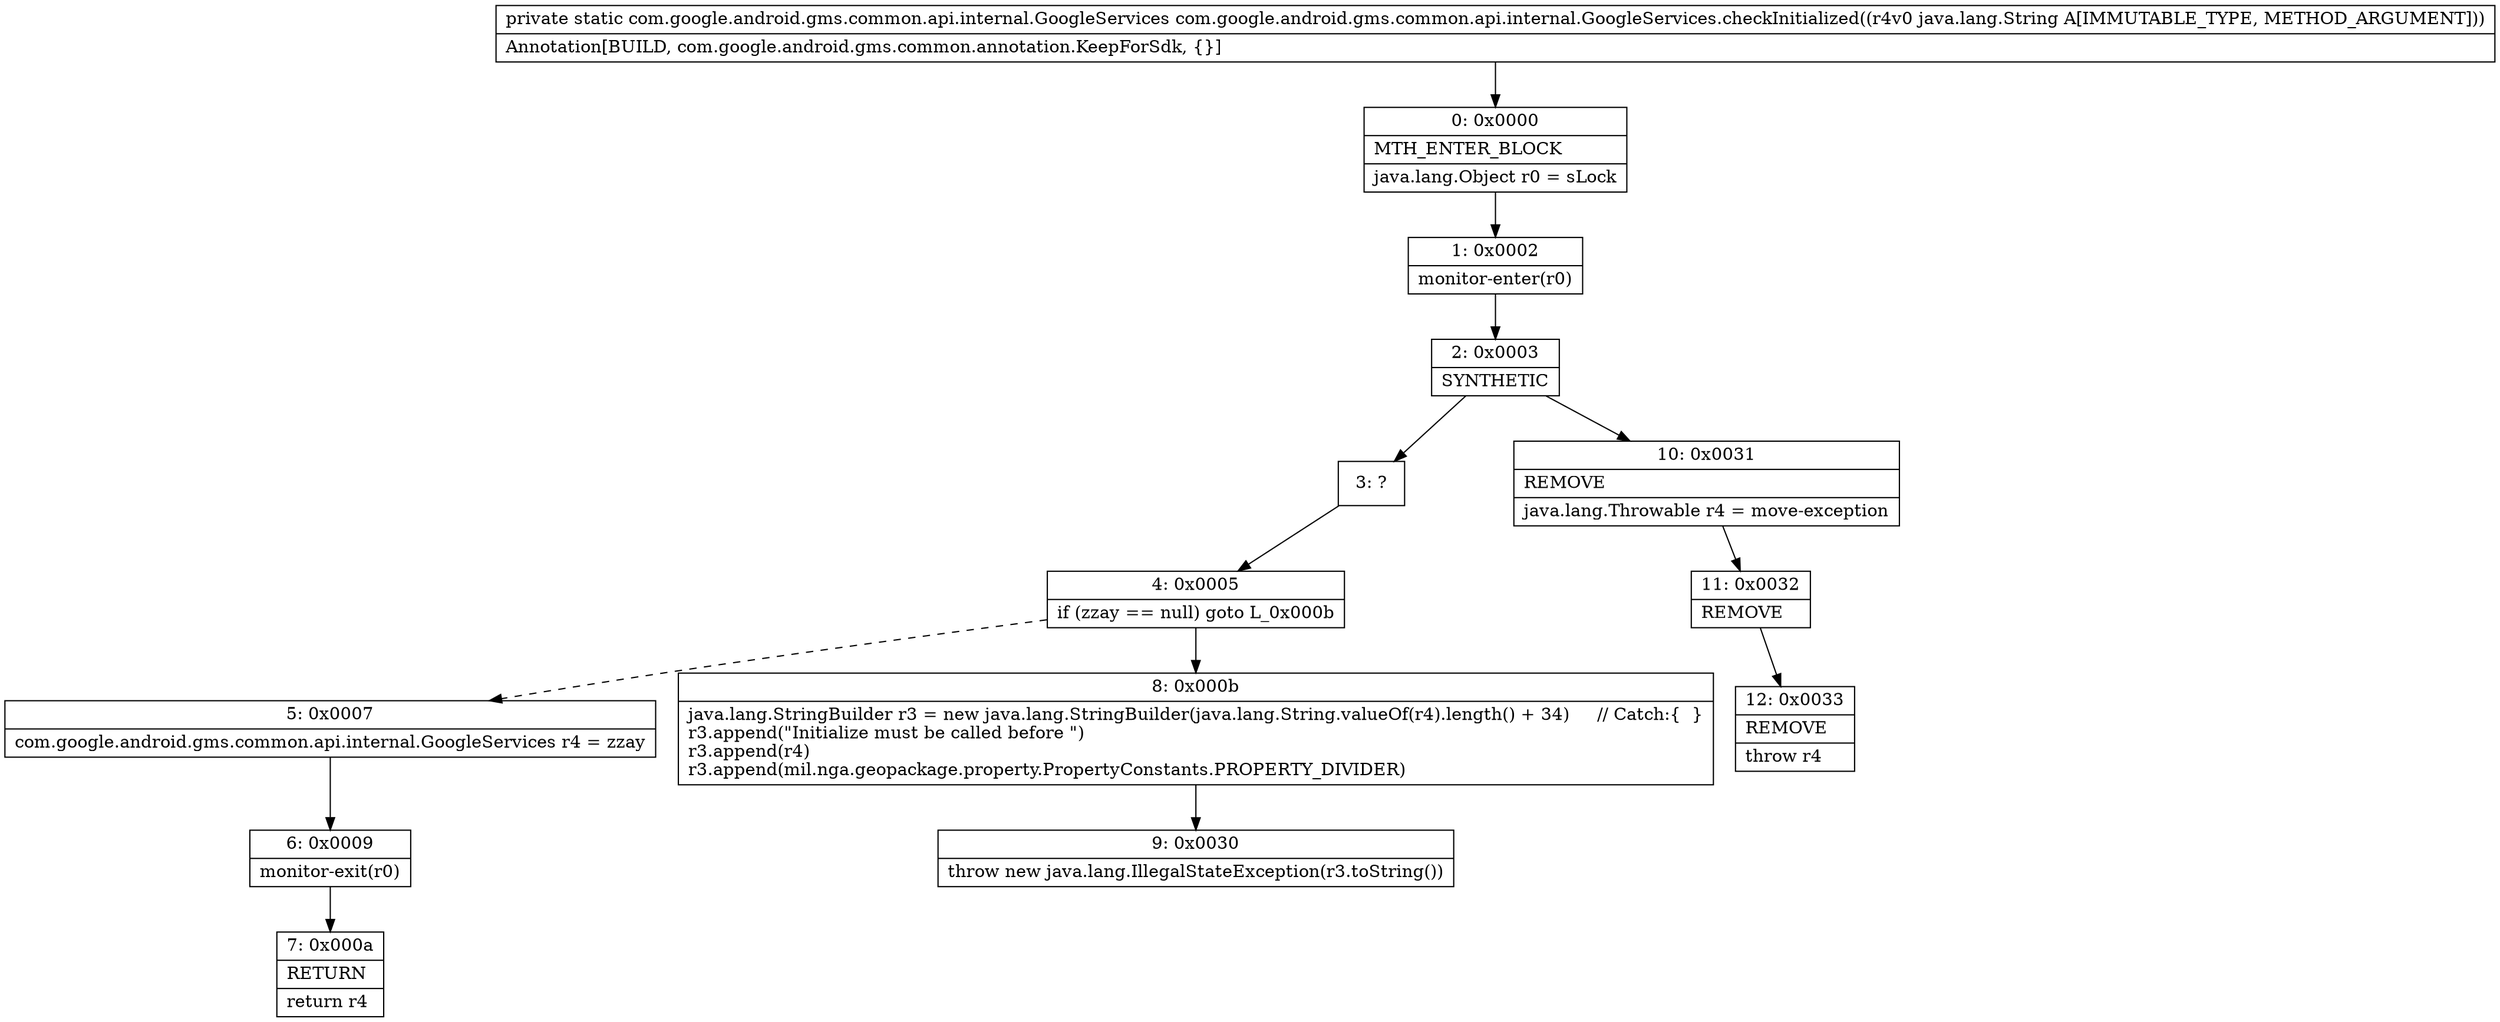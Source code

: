 digraph "CFG forcom.google.android.gms.common.api.internal.GoogleServices.checkInitialized(Ljava\/lang\/String;)Lcom\/google\/android\/gms\/common\/api\/internal\/GoogleServices;" {
Node_0 [shape=record,label="{0\:\ 0x0000|MTH_ENTER_BLOCK\l|java.lang.Object r0 = sLock\l}"];
Node_1 [shape=record,label="{1\:\ 0x0002|monitor\-enter(r0)\l}"];
Node_2 [shape=record,label="{2\:\ 0x0003|SYNTHETIC\l}"];
Node_3 [shape=record,label="{3\:\ ?}"];
Node_4 [shape=record,label="{4\:\ 0x0005|if (zzay == null) goto L_0x000b\l}"];
Node_5 [shape=record,label="{5\:\ 0x0007|com.google.android.gms.common.api.internal.GoogleServices r4 = zzay\l}"];
Node_6 [shape=record,label="{6\:\ 0x0009|monitor\-exit(r0)\l}"];
Node_7 [shape=record,label="{7\:\ 0x000a|RETURN\l|return r4\l}"];
Node_8 [shape=record,label="{8\:\ 0x000b|java.lang.StringBuilder r3 = new java.lang.StringBuilder(java.lang.String.valueOf(r4).length() + 34)     \/\/ Catch:\{  \}\lr3.append(\"Initialize must be called before \")\lr3.append(r4)\lr3.append(mil.nga.geopackage.property.PropertyConstants.PROPERTY_DIVIDER)\l}"];
Node_9 [shape=record,label="{9\:\ 0x0030|throw new java.lang.IllegalStateException(r3.toString())\l}"];
Node_10 [shape=record,label="{10\:\ 0x0031|REMOVE\l|java.lang.Throwable r4 = move\-exception\l}"];
Node_11 [shape=record,label="{11\:\ 0x0032|REMOVE\l}"];
Node_12 [shape=record,label="{12\:\ 0x0033|REMOVE\l|throw r4\l}"];
MethodNode[shape=record,label="{private static com.google.android.gms.common.api.internal.GoogleServices com.google.android.gms.common.api.internal.GoogleServices.checkInitialized((r4v0 java.lang.String A[IMMUTABLE_TYPE, METHOD_ARGUMENT]))  | Annotation[BUILD, com.google.android.gms.common.annotation.KeepForSdk, \{\}]\l}"];
MethodNode -> Node_0;
Node_0 -> Node_1;
Node_1 -> Node_2;
Node_2 -> Node_3;
Node_2 -> Node_10;
Node_3 -> Node_4;
Node_4 -> Node_5[style=dashed];
Node_4 -> Node_8;
Node_5 -> Node_6;
Node_6 -> Node_7;
Node_8 -> Node_9;
Node_10 -> Node_11;
Node_11 -> Node_12;
}

